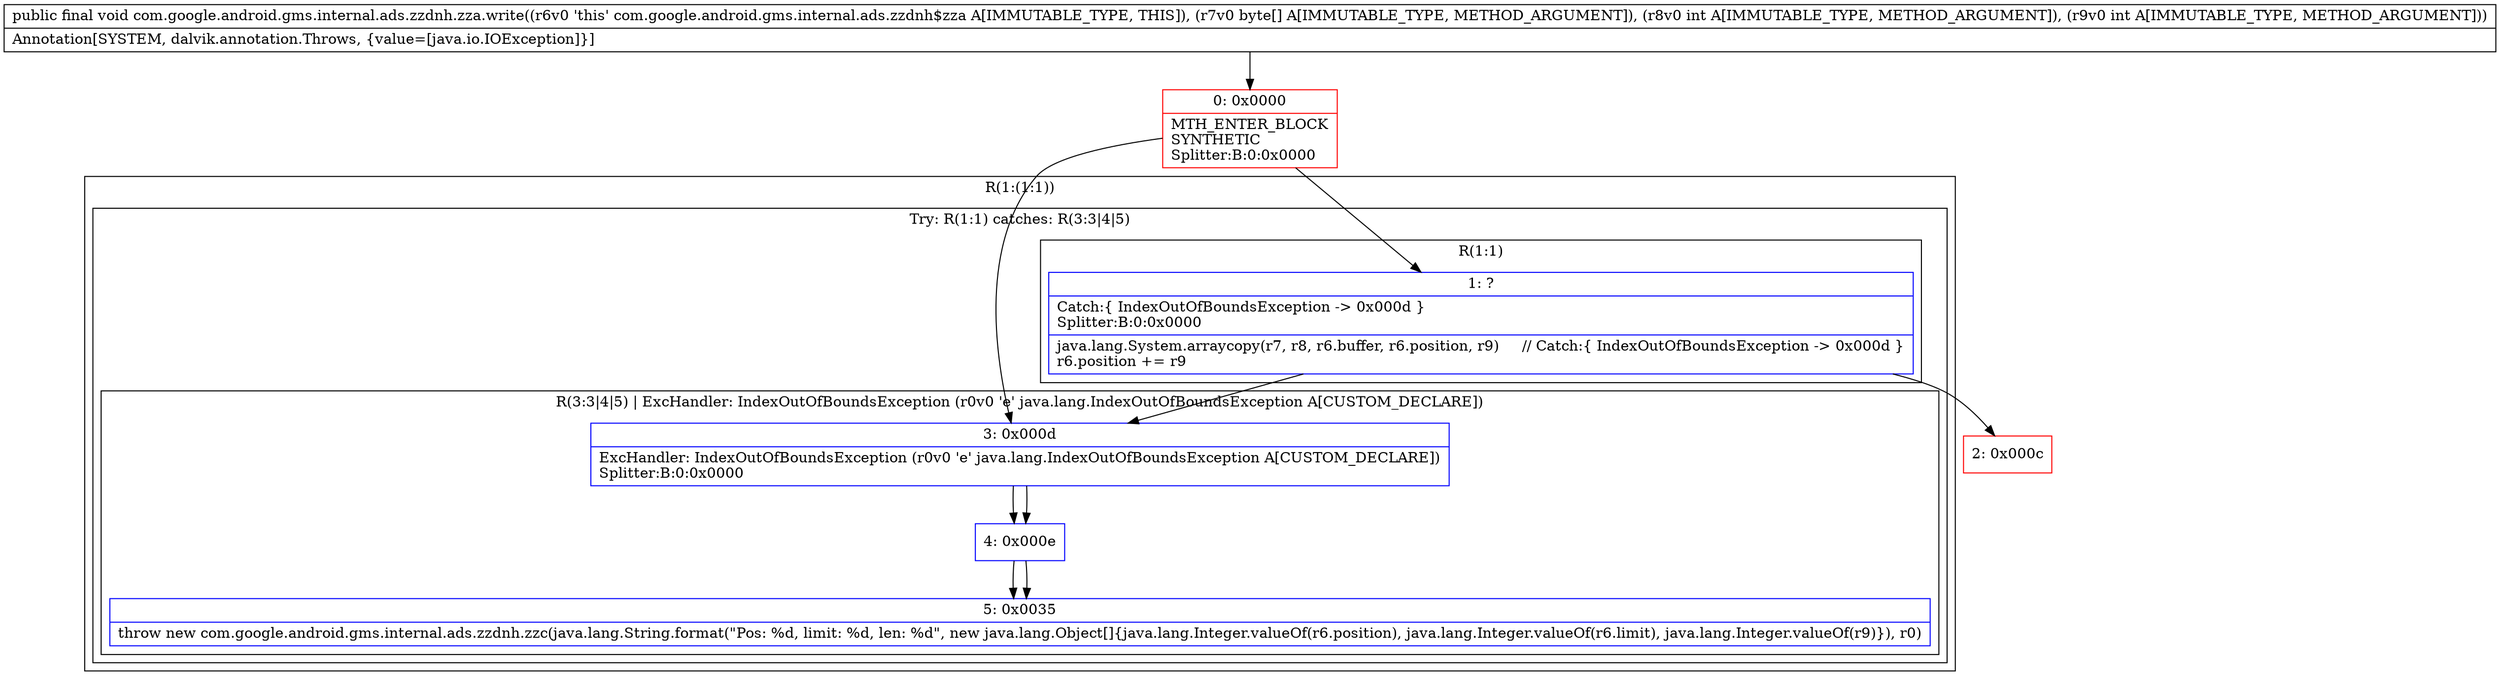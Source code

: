 digraph "CFG forcom.google.android.gms.internal.ads.zzdnh.zza.write([BII)V" {
subgraph cluster_Region_1129479634 {
label = "R(1:(1:1))";
node [shape=record,color=blue];
subgraph cluster_TryCatchRegion_1136451561 {
label = "Try: R(1:1) catches: R(3:3|4|5)";
node [shape=record,color=blue];
subgraph cluster_Region_1841669924 {
label = "R(1:1)";
node [shape=record,color=blue];
Node_1 [shape=record,label="{1\:\ ?|Catch:\{ IndexOutOfBoundsException \-\> 0x000d \}\lSplitter:B:0:0x0000\l|java.lang.System.arraycopy(r7, r8, r6.buffer, r6.position, r9)     \/\/ Catch:\{ IndexOutOfBoundsException \-\> 0x000d \}\lr6.position += r9\l}"];
}
subgraph cluster_Region_1645660995 {
label = "R(3:3|4|5) | ExcHandler: IndexOutOfBoundsException (r0v0 'e' java.lang.IndexOutOfBoundsException A[CUSTOM_DECLARE])\l";
node [shape=record,color=blue];
Node_3 [shape=record,label="{3\:\ 0x000d|ExcHandler: IndexOutOfBoundsException (r0v0 'e' java.lang.IndexOutOfBoundsException A[CUSTOM_DECLARE])\lSplitter:B:0:0x0000\l}"];
Node_4 [shape=record,label="{4\:\ 0x000e}"];
Node_5 [shape=record,label="{5\:\ 0x0035|throw new com.google.android.gms.internal.ads.zzdnh.zzc(java.lang.String.format(\"Pos: %d, limit: %d, len: %d\", new java.lang.Object[]\{java.lang.Integer.valueOf(r6.position), java.lang.Integer.valueOf(r6.limit), java.lang.Integer.valueOf(r9)\}), r0)\l}"];
}
}
}
subgraph cluster_Region_1645660995 {
label = "R(3:3|4|5) | ExcHandler: IndexOutOfBoundsException (r0v0 'e' java.lang.IndexOutOfBoundsException A[CUSTOM_DECLARE])\l";
node [shape=record,color=blue];
Node_3 [shape=record,label="{3\:\ 0x000d|ExcHandler: IndexOutOfBoundsException (r0v0 'e' java.lang.IndexOutOfBoundsException A[CUSTOM_DECLARE])\lSplitter:B:0:0x0000\l}"];
Node_4 [shape=record,label="{4\:\ 0x000e}"];
Node_5 [shape=record,label="{5\:\ 0x0035|throw new com.google.android.gms.internal.ads.zzdnh.zzc(java.lang.String.format(\"Pos: %d, limit: %d, len: %d\", new java.lang.Object[]\{java.lang.Integer.valueOf(r6.position), java.lang.Integer.valueOf(r6.limit), java.lang.Integer.valueOf(r9)\}), r0)\l}"];
}
Node_0 [shape=record,color=red,label="{0\:\ 0x0000|MTH_ENTER_BLOCK\lSYNTHETIC\lSplitter:B:0:0x0000\l}"];
Node_2 [shape=record,color=red,label="{2\:\ 0x000c}"];
MethodNode[shape=record,label="{public final void com.google.android.gms.internal.ads.zzdnh.zza.write((r6v0 'this' com.google.android.gms.internal.ads.zzdnh$zza A[IMMUTABLE_TYPE, THIS]), (r7v0 byte[] A[IMMUTABLE_TYPE, METHOD_ARGUMENT]), (r8v0 int A[IMMUTABLE_TYPE, METHOD_ARGUMENT]), (r9v0 int A[IMMUTABLE_TYPE, METHOD_ARGUMENT]))  | Annotation[SYSTEM, dalvik.annotation.Throws, \{value=[java.io.IOException]\}]\l}"];
MethodNode -> Node_0;
Node_1 -> Node_2;
Node_1 -> Node_3;
Node_3 -> Node_4;
Node_4 -> Node_5;
Node_3 -> Node_4;
Node_4 -> Node_5;
Node_0 -> Node_1;
Node_0 -> Node_3;
}

